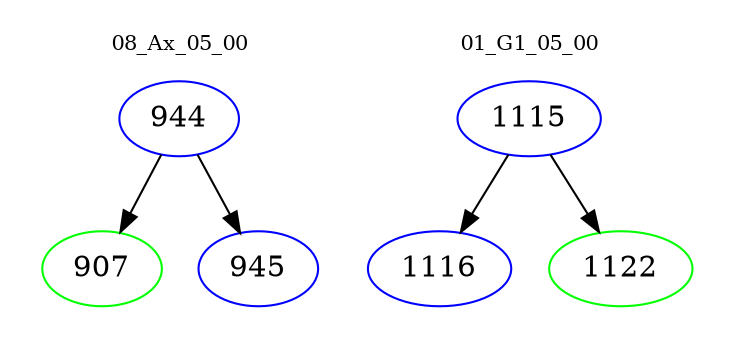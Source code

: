 digraph{
subgraph cluster_0 {
color = white
label = "08_Ax_05_00";
fontsize=10;
T0_944 [label="944", color="blue"]
T0_944 -> T0_907 [color="black"]
T0_907 [label="907", color="green"]
T0_944 -> T0_945 [color="black"]
T0_945 [label="945", color="blue"]
}
subgraph cluster_1 {
color = white
label = "01_G1_05_00";
fontsize=10;
T1_1115 [label="1115", color="blue"]
T1_1115 -> T1_1116 [color="black"]
T1_1116 [label="1116", color="blue"]
T1_1115 -> T1_1122 [color="black"]
T1_1122 [label="1122", color="green"]
}
}
